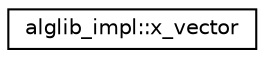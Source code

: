 digraph "Graphical Class Hierarchy"
{
  edge [fontname="Helvetica",fontsize="10",labelfontname="Helvetica",labelfontsize="10"];
  node [fontname="Helvetica",fontsize="10",shape=record];
  rankdir="LR";
  Node0 [label="alglib_impl::x_vector",height=0.2,width=0.4,color="black", fillcolor="white", style="filled",URL="$structalglib__impl_1_1x__vector.html"];
}
